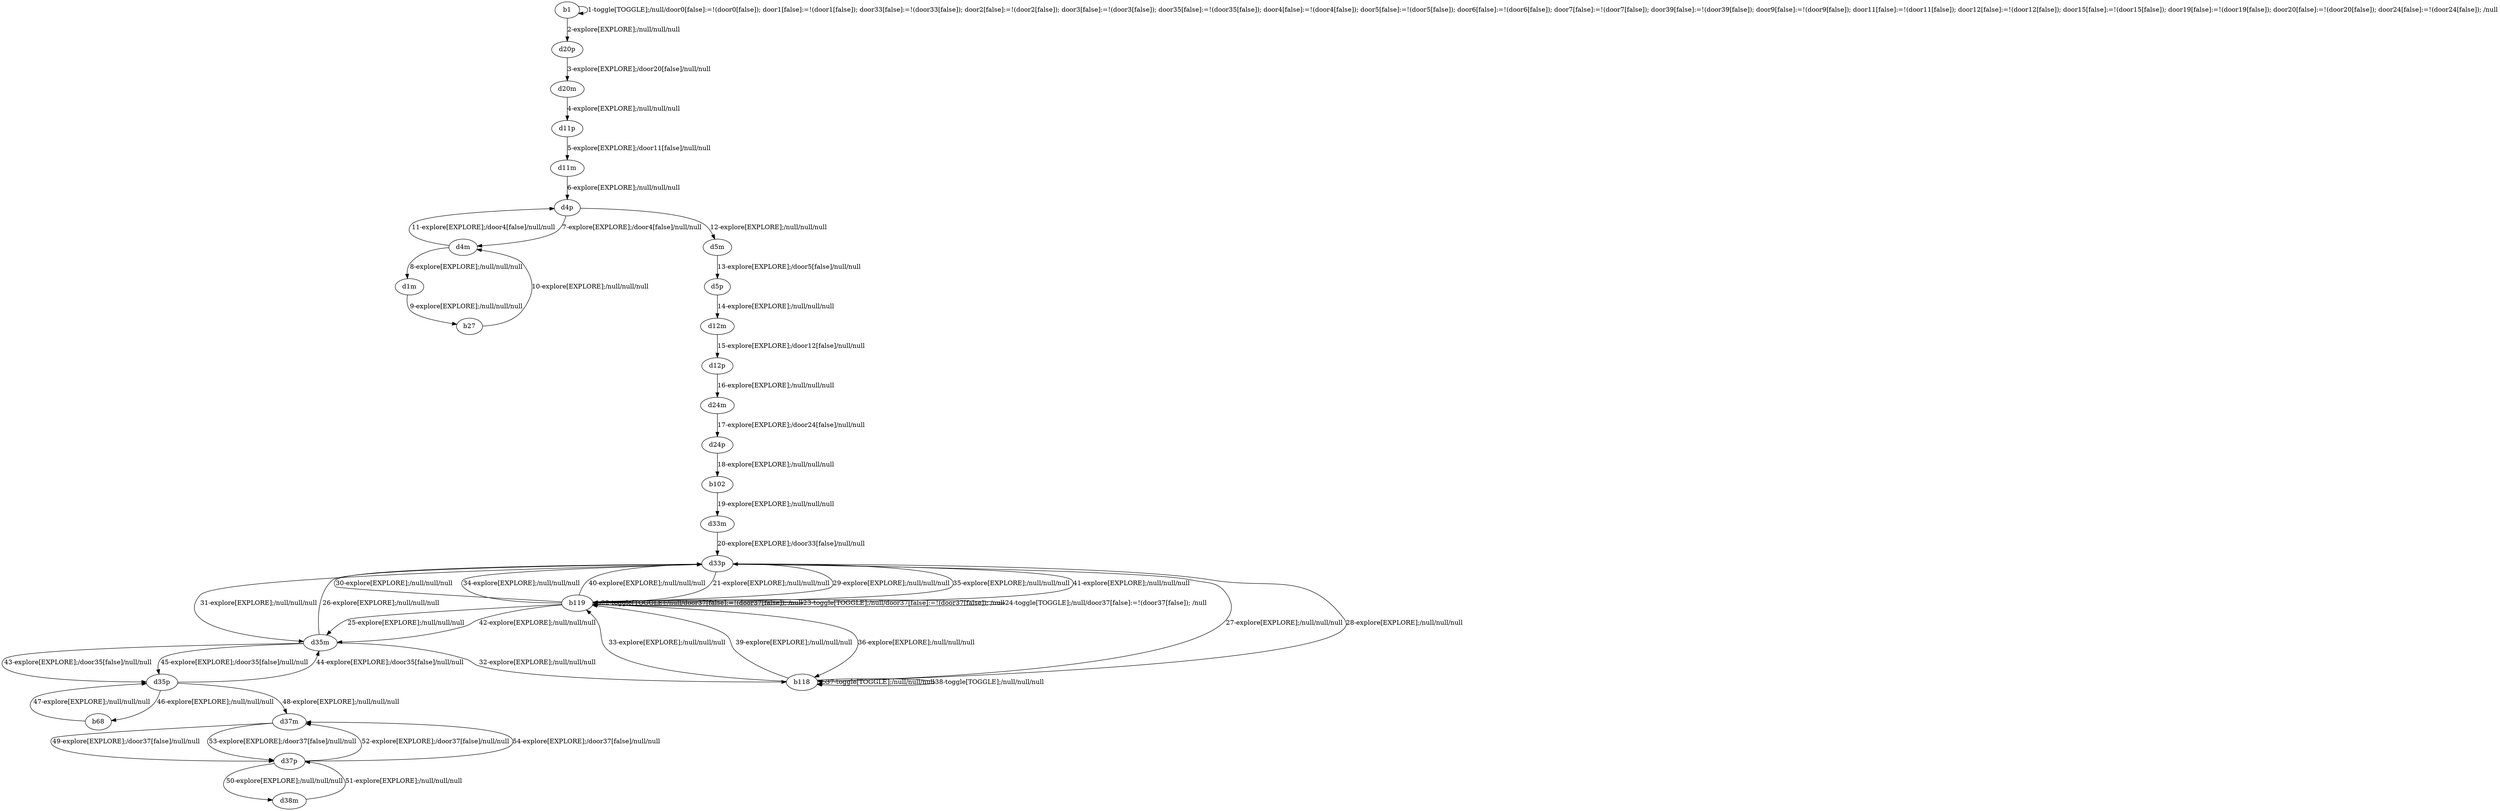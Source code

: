 # Total number of goals covered by this test: 1
# d38m --> d37p

digraph g {
"b1" -> "b1" [label = "1-toggle[TOGGLE];/null/door0[false]:=!(door0[false]); door1[false]:=!(door1[false]); door33[false]:=!(door33[false]); door2[false]:=!(door2[false]); door3[false]:=!(door3[false]); door35[false]:=!(door35[false]); door4[false]:=!(door4[false]); door5[false]:=!(door5[false]); door6[false]:=!(door6[false]); door7[false]:=!(door7[false]); door39[false]:=!(door39[false]); door9[false]:=!(door9[false]); door11[false]:=!(door11[false]); door12[false]:=!(door12[false]); door15[false]:=!(door15[false]); door19[false]:=!(door19[false]); door20[false]:=!(door20[false]); door24[false]:=!(door24[false]); /null"];
"b1" -> "d20p" [label = "2-explore[EXPLORE];/null/null/null"];
"d20p" -> "d20m" [label = "3-explore[EXPLORE];/door20[false]/null/null"];
"d20m" -> "d11p" [label = "4-explore[EXPLORE];/null/null/null"];
"d11p" -> "d11m" [label = "5-explore[EXPLORE];/door11[false]/null/null"];
"d11m" -> "d4p" [label = "6-explore[EXPLORE];/null/null/null"];
"d4p" -> "d4m" [label = "7-explore[EXPLORE];/door4[false]/null/null"];
"d4m" -> "d1m" [label = "8-explore[EXPLORE];/null/null/null"];
"d1m" -> "b27" [label = "9-explore[EXPLORE];/null/null/null"];
"b27" -> "d4m" [label = "10-explore[EXPLORE];/null/null/null"];
"d4m" -> "d4p" [label = "11-explore[EXPLORE];/door4[false]/null/null"];
"d4p" -> "d5m" [label = "12-explore[EXPLORE];/null/null/null"];
"d5m" -> "d5p" [label = "13-explore[EXPLORE];/door5[false]/null/null"];
"d5p" -> "d12m" [label = "14-explore[EXPLORE];/null/null/null"];
"d12m" -> "d12p" [label = "15-explore[EXPLORE];/door12[false]/null/null"];
"d12p" -> "d24m" [label = "16-explore[EXPLORE];/null/null/null"];
"d24m" -> "d24p" [label = "17-explore[EXPLORE];/door24[false]/null/null"];
"d24p" -> "b102" [label = "18-explore[EXPLORE];/null/null/null"];
"b102" -> "d33m" [label = "19-explore[EXPLORE];/null/null/null"];
"d33m" -> "d33p" [label = "20-explore[EXPLORE];/door33[false]/null/null"];
"d33p" -> "b119" [label = "21-explore[EXPLORE];/null/null/null"];
"b119" -> "b119" [label = "22-toggle[TOGGLE];/null/door37[false]:=!(door37[false]); /null"];
"b119" -> "b119" [label = "23-toggle[TOGGLE];/null/door37[false]:=!(door37[false]); /null"];
"b119" -> "b119" [label = "24-toggle[TOGGLE];/null/door37[false]:=!(door37[false]); /null"];
"b119" -> "d35m" [label = "25-explore[EXPLORE];/null/null/null"];
"d35m" -> "d33p" [label = "26-explore[EXPLORE];/null/null/null"];
"d33p" -> "b118" [label = "27-explore[EXPLORE];/null/null/null"];
"b118" -> "d33p" [label = "28-explore[EXPLORE];/null/null/null"];
"d33p" -> "b119" [label = "29-explore[EXPLORE];/null/null/null"];
"b119" -> "d33p" [label = "30-explore[EXPLORE];/null/null/null"];
"d33p" -> "d35m" [label = "31-explore[EXPLORE];/null/null/null"];
"d35m" -> "b118" [label = "32-explore[EXPLORE];/null/null/null"];
"b118" -> "b119" [label = "33-explore[EXPLORE];/null/null/null"];
"b119" -> "d33p" [label = "34-explore[EXPLORE];/null/null/null"];
"d33p" -> "b119" [label = "35-explore[EXPLORE];/null/null/null"];
"b119" -> "b118" [label = "36-explore[EXPLORE];/null/null/null"];
"b118" -> "b118" [label = "37-toggle[TOGGLE];/null/null/null"];
"b118" -> "b118" [label = "38-toggle[TOGGLE];/null/null/null"];
"b118" -> "b119" [label = "39-explore[EXPLORE];/null/null/null"];
"b119" -> "d33p" [label = "40-explore[EXPLORE];/null/null/null"];
"d33p" -> "b119" [label = "41-explore[EXPLORE];/null/null/null"];
"b119" -> "d35m" [label = "42-explore[EXPLORE];/null/null/null"];
"d35m" -> "d35p" [label = "43-explore[EXPLORE];/door35[false]/null/null"];
"d35p" -> "d35m" [label = "44-explore[EXPLORE];/door35[false]/null/null"];
"d35m" -> "d35p" [label = "45-explore[EXPLORE];/door35[false]/null/null"];
"d35p" -> "b68" [label = "46-explore[EXPLORE];/null/null/null"];
"b68" -> "d35p" [label = "47-explore[EXPLORE];/null/null/null"];
"d35p" -> "d37m" [label = "48-explore[EXPLORE];/null/null/null"];
"d37m" -> "d37p" [label = "49-explore[EXPLORE];/door37[false]/null/null"];
"d37p" -> "d38m" [label = "50-explore[EXPLORE];/null/null/null"];
"d38m" -> "d37p" [label = "51-explore[EXPLORE];/null/null/null"];
"d37p" -> "d37m" [label = "52-explore[EXPLORE];/door37[false]/null/null"];
"d37m" -> "d37p" [label = "53-explore[EXPLORE];/door37[false]/null/null"];
"d37p" -> "d37m" [label = "54-explore[EXPLORE];/door37[false]/null/null"];
}
